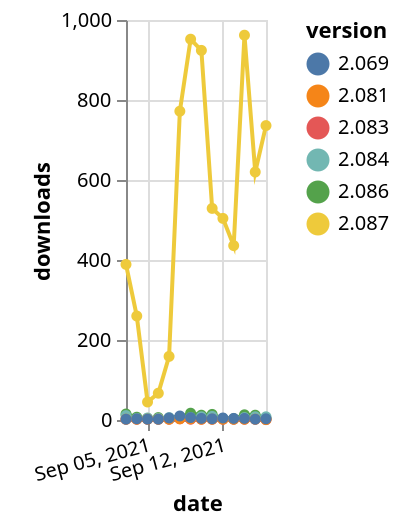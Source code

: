 {"$schema": "https://vega.github.io/schema/vega-lite/v5.json", "description": "A simple bar chart with embedded data.", "data": {"values": [{"date": "2021-09-03", "total": 24598, "delta": 15, "version": "2.086"}, {"date": "2021-09-04", "total": 24605, "delta": 7, "version": "2.086"}, {"date": "2021-09-05", "total": 24609, "delta": 4, "version": "2.086"}, {"date": "2021-09-06", "total": 24615, "delta": 6, "version": "2.086"}, {"date": "2021-09-07", "total": 24618, "delta": 3, "version": "2.086"}, {"date": "2021-09-08", "total": 24625, "delta": 7, "version": "2.086"}, {"date": "2021-09-09", "total": 24642, "delta": 17, "version": "2.086"}, {"date": "2021-09-10", "total": 24654, "delta": 12, "version": "2.086"}, {"date": "2021-09-11", "total": 24668, "delta": 14, "version": "2.086"}, {"date": "2021-09-12", "total": 24671, "delta": 3, "version": "2.086"}, {"date": "2021-09-13", "total": 24674, "delta": 3, "version": "2.086"}, {"date": "2021-09-14", "total": 24687, "delta": 13, "version": "2.086"}, {"date": "2021-09-15", "total": 24699, "delta": 12, "version": "2.086"}, {"date": "2021-09-16", "total": 24703, "delta": 4, "version": "2.086"}, {"date": "2021-09-03", "total": 2747, "delta": 2, "version": "2.083"}, {"date": "2021-09-04", "total": 2749, "delta": 2, "version": "2.083"}, {"date": "2021-09-05", "total": 2751, "delta": 2, "version": "2.083"}, {"date": "2021-09-06", "total": 2753, "delta": 2, "version": "2.083"}, {"date": "2021-09-07", "total": 2755, "delta": 2, "version": "2.083"}, {"date": "2021-09-08", "total": 2758, "delta": 3, "version": "2.083"}, {"date": "2021-09-09", "total": 2760, "delta": 2, "version": "2.083"}, {"date": "2021-09-10", "total": 2762, "delta": 2, "version": "2.083"}, {"date": "2021-09-11", "total": 2764, "delta": 2, "version": "2.083"}, {"date": "2021-09-12", "total": 2766, "delta": 2, "version": "2.083"}, {"date": "2021-09-13", "total": 2768, "delta": 2, "version": "2.083"}, {"date": "2021-09-14", "total": 2770, "delta": 2, "version": "2.083"}, {"date": "2021-09-15", "total": 2772, "delta": 2, "version": "2.083"}, {"date": "2021-09-16", "total": 2773, "delta": 1, "version": "2.083"}, {"date": "2021-09-03", "total": 46590, "delta": 11, "version": "2.084"}, {"date": "2021-09-04", "total": 46594, "delta": 4, "version": "2.084"}, {"date": "2021-09-05", "total": 46599, "delta": 5, "version": "2.084"}, {"date": "2021-09-06", "total": 46603, "delta": 4, "version": "2.084"}, {"date": "2021-09-07", "total": 46609, "delta": 6, "version": "2.084"}, {"date": "2021-09-08", "total": 46615, "delta": 6, "version": "2.084"}, {"date": "2021-09-09", "total": 46621, "delta": 6, "version": "2.084"}, {"date": "2021-09-10", "total": 46629, "delta": 8, "version": "2.084"}, {"date": "2021-09-11", "total": 46638, "delta": 9, "version": "2.084"}, {"date": "2021-09-12", "total": 46642, "delta": 4, "version": "2.084"}, {"date": "2021-09-13", "total": 46645, "delta": 3, "version": "2.084"}, {"date": "2021-09-14", "total": 46651, "delta": 6, "version": "2.084"}, {"date": "2021-09-15", "total": 46659, "delta": 8, "version": "2.084"}, {"date": "2021-09-16", "total": 46667, "delta": 8, "version": "2.084"}, {"date": "2021-09-03", "total": 18221, "delta": 2, "version": "2.081"}, {"date": "2021-09-04", "total": 18223, "delta": 2, "version": "2.081"}, {"date": "2021-09-05", "total": 18225, "delta": 2, "version": "2.081"}, {"date": "2021-09-06", "total": 18227, "delta": 2, "version": "2.081"}, {"date": "2021-09-07", "total": 18229, "delta": 2, "version": "2.081"}, {"date": "2021-09-08", "total": 18232, "delta": 3, "version": "2.081"}, {"date": "2021-09-09", "total": 18235, "delta": 3, "version": "2.081"}, {"date": "2021-09-10", "total": 18237, "delta": 2, "version": "2.081"}, {"date": "2021-09-11", "total": 18239, "delta": 2, "version": "2.081"}, {"date": "2021-09-12", "total": 18241, "delta": 2, "version": "2.081"}, {"date": "2021-09-13", "total": 18243, "delta": 2, "version": "2.081"}, {"date": "2021-09-14", "total": 18245, "delta": 2, "version": "2.081"}, {"date": "2021-09-15", "total": 18247, "delta": 2, "version": "2.081"}, {"date": "2021-09-16", "total": 18248, "delta": 1, "version": "2.081"}, {"date": "2021-09-03", "total": 114522, "delta": 389, "version": "2.087"}, {"date": "2021-09-04", "total": 114782, "delta": 260, "version": "2.087"}, {"date": "2021-09-05", "total": 114827, "delta": 45, "version": "2.087"}, {"date": "2021-09-06", "total": 114894, "delta": 67, "version": "2.087"}, {"date": "2021-09-07", "total": 115053, "delta": 159, "version": "2.087"}, {"date": "2021-09-08", "total": 115825, "delta": 772, "version": "2.087"}, {"date": "2021-09-09", "total": 116777, "delta": 952, "version": "2.087"}, {"date": "2021-09-10", "total": 117701, "delta": 924, "version": "2.087"}, {"date": "2021-09-11", "total": 118230, "delta": 529, "version": "2.087"}, {"date": "2021-09-12", "total": 118734, "delta": 504, "version": "2.087"}, {"date": "2021-09-13", "total": 119170, "delta": 436, "version": "2.087"}, {"date": "2021-09-14", "total": 120132, "delta": 962, "version": "2.087"}, {"date": "2021-09-15", "total": 120752, "delta": 620, "version": "2.087"}, {"date": "2021-09-16", "total": 121488, "delta": 736, "version": "2.087"}, {"date": "2021-09-03", "total": 30395, "delta": 2, "version": "2.069"}, {"date": "2021-09-04", "total": 30398, "delta": 3, "version": "2.069"}, {"date": "2021-09-05", "total": 30400, "delta": 2, "version": "2.069"}, {"date": "2021-09-06", "total": 30402, "delta": 2, "version": "2.069"}, {"date": "2021-09-07", "total": 30407, "delta": 5, "version": "2.069"}, {"date": "2021-09-08", "total": 30417, "delta": 10, "version": "2.069"}, {"date": "2021-09-09", "total": 30423, "delta": 6, "version": "2.069"}, {"date": "2021-09-10", "total": 30427, "delta": 4, "version": "2.069"}, {"date": "2021-09-11", "total": 30430, "delta": 3, "version": "2.069"}, {"date": "2021-09-12", "total": 30435, "delta": 5, "version": "2.069"}, {"date": "2021-09-13", "total": 30439, "delta": 4, "version": "2.069"}, {"date": "2021-09-14", "total": 30443, "delta": 4, "version": "2.069"}, {"date": "2021-09-15", "total": 30445, "delta": 2, "version": "2.069"}, {"date": "2021-09-16", "total": 30448, "delta": 3, "version": "2.069"}]}, "width": "container", "mark": {"type": "line", "point": {"filled": true}}, "encoding": {"x": {"field": "date", "type": "temporal", "timeUnit": "yearmonthdate", "title": "date", "axis": {"labelAngle": -15}}, "y": {"field": "delta", "type": "quantitative", "title": "downloads"}, "color": {"field": "version", "type": "nominal"}, "tooltip": {"field": "delta"}}}